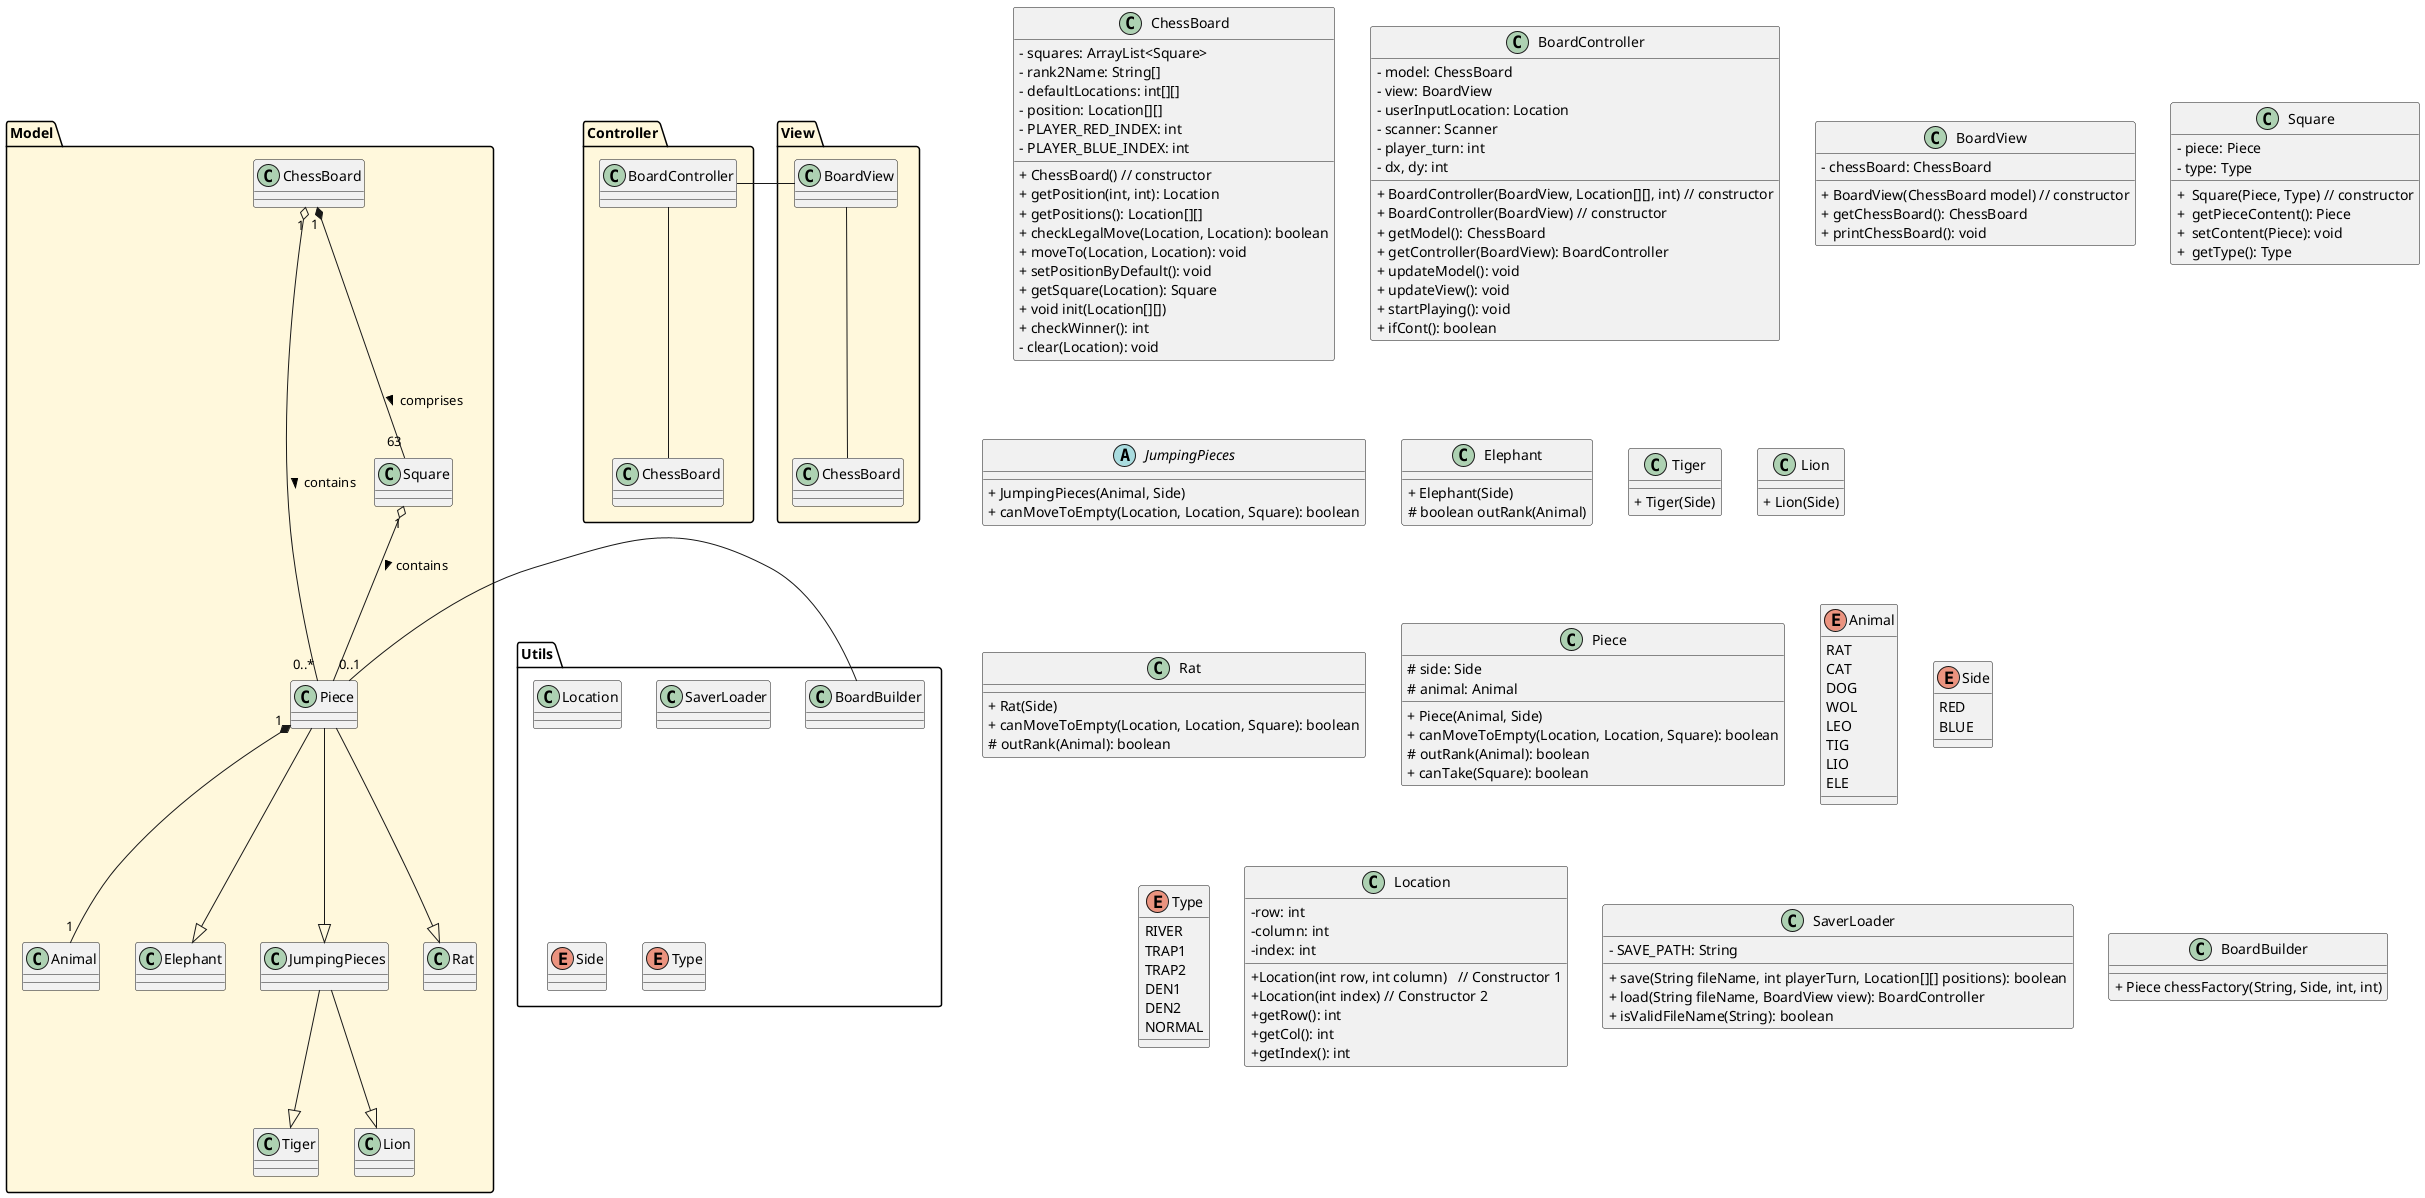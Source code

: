 @startuml
'https://plantuml.com/class-diagram

package "Model" #FFF8DC{
    ChessBoard "1" o-- "0..*" Piece: contains >
    ChessBoard "1" *-- "63" Square: comprises >

    Square "1" o-- "0..1" Piece: contains >

    Piece "1" *-- "1" Animal
    Piece --|> Elephant
    Piece --|> JumpingPieces
    Piece --|> Rat
    JumpingPieces --|> Tiger
    JumpingPieces --|> Lion
}

package "Utils" {
    class Location
    class SaverLoader
    enum Side
    enum Type
    class BoardBuilder
}

Piece - BoardBuilder

class ChessBoard {
<plain>- squares: ArrayList<Square>
<plain>- rank2Name: String[]
<plain>- defaultLocations: int[][]
<plain>- position: Location[][]
<plain>- PLAYER_RED_INDEX: int
<plain>- PLAYER_BLUE_INDEX: int

<plain>+ ChessBoard() // constructor
<plain>+ getPosition(int, int): Location
<plain>+ getPositions(): Location[][]
<plain>+ checkLegalMove(Location, Location): boolean
'<plain>+ boolean checkLegalMove(int index, Location to)
<plain>+ moveTo(Location, Location): void
<plain>+ setPositionByDefault(): void
<plain>+ getSquare(Location): Square
<plain>+ void init(Location[][])
'<plain>+ void moveTo(int index, Location to)
<plain>+ checkWinner(): int
<plain>- clear(Location): void
}


package "View" #FFF8DC {
    BoardView -- ChessBoard
}

package "Controller" #FFF8DC {
    BoardController -- ChessBoard
    BoardController - BoardView
}
class BoardController{
<plain>- model: ChessBoard
<plain>- view: BoardView
<plain>- userInputLocation: Location
<plain>- scanner: Scanner
<plain>- player_turn: int
<plain>- dx, dy: int
<plain>+ BoardController(BoardView, Location[][], int) // constructor
<plain>+ BoardController(BoardView) // constructor
<plain>+ getModel(): ChessBoard
<plain>+ getController(BoardView): BoardController
<plain>+ updateModel(): void
<plain>+ updateView(): void
<plain>+ startPlaying(): void
<plain>+ ifCont(): boolean
}

class BoardView{
<plain>- chessBoard: ChessBoard
<plain>+ BoardView(ChessBoard model) // constructor
<plain>+ getChessBoard(): ChessBoard
<plain>+ printChessBoard(): void
}

class Square {
    <plain>- piece: Piece
    <plain>- type: Type

    <plain>+  Square(Piece, Type) // constructor
    <plain>+  getPieceContent(): Piece
    <plain>+  setContent(Piece): void
    <plain>+  getType(): Type
}

Abstract class JumpingPieces{
    <plain>+ JumpingPieces(Animal, Side)
    <plain>+ canMoveToEmpty(Location, Location, Square): boolean

}
class Elephant{
    <plain>+ Elephant(Side)
    <plain># boolean outRank(Animal)
}
class Tiger{
    <plain>+ Tiger(Side)
}

class Lion{
    <plain>+ Lion(Side)
}

class Rat{
    <plain>+ Rat(Side)
    <plain>+ canMoveToEmpty(Location, Location, Square): boolean
    <plain># outRank(Animal): boolean
}

class Piece {
    <plain># side: Side
    <plain># animal: Animal

    <plain>+ Piece(Animal, Side)
    <plain>+ canMoveToEmpty(Location, Location, Square): boolean
    <plain># outRank(Animal): boolean
    <plain>+ canTake(Square): boolean
}

enum Animal {
    RAT
    CAT
    DOG
    WOL
    LEO
    TIG
    LIO
    ELE
}

enum Side {
    RED
    BLUE
}

enum Type {
    RIVER
    TRAP1
    TRAP2
    DEN1
    DEN2
    NORMAL
}

class Location {
    <plain>-row: int
    <plain>-column: int
    <plain>-index: int
    <plain>+Location(int row, int column)   // Constructor 1
    <plain>+Location(int index) // Constructor 2
    <plain>+getRow(): int
    <plain>+getCol(): int
    <plain>+getIndex(): int

}

class SaverLoader {
    <plain>- SAVE_PATH: String
    <plain>+ save(String fileName, int playerTurn, Location[][] positions): boolean
    <plain>+ load(String fileName, BoardView view): BoardController
    <plain>+ isValidFileName(String): boolean

}

class BoardBuilder {
    <plain>+ Piece chessFactory(String, Side, int, int)
}

@enduml